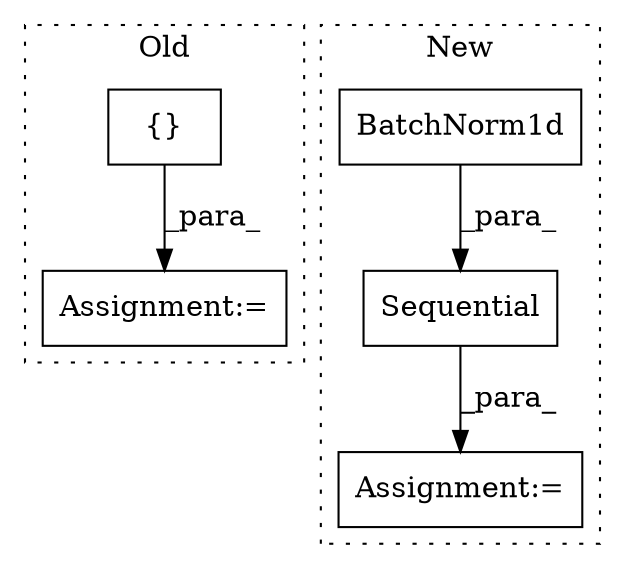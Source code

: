 digraph G {
subgraph cluster0 {
1 [label="{}" a="4" s="2061,2423" l="1,1" shape="box"];
3 [label="Assignment:=" a="7" s="2440" l="1" shape="box"];
label = "Old";
style="dotted";
}
subgraph cluster1 {
2 [label="BatchNorm1d" a="32" s="2237,2252" l="12,1" shape="box"];
4 [label="Sequential" a="32" s="2047,2419" l="11,1" shape="box"];
5 [label="Assignment:=" a="7" s="2037" l="1" shape="box"];
label = "New";
style="dotted";
}
1 -> 3 [label="_para_"];
2 -> 4 [label="_para_"];
4 -> 5 [label="_para_"];
}